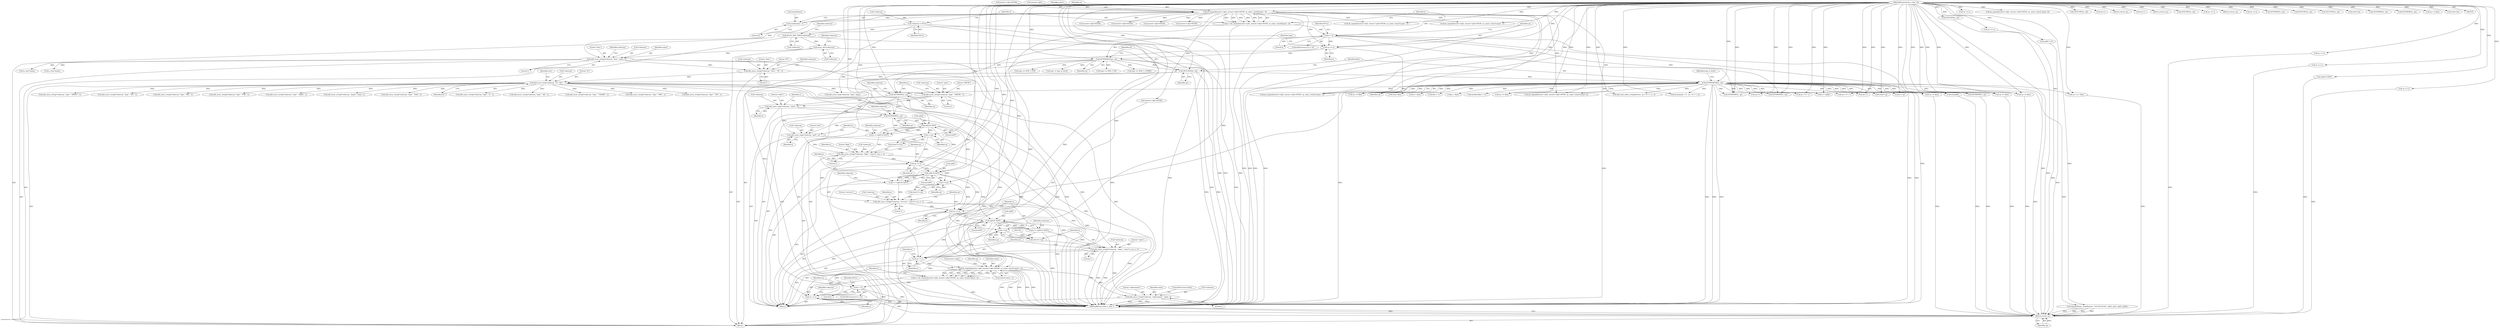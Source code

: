 digraph "0_php-src_2fefae47716d501aec41c1102f3fd4531f070b05_0@array" {
"1001153" [label="(Call,cp[0] & 0xFF)"];
"1001133" [label="(Call,cp[0] & 0xFF)"];
"1001113" [label="(Call,cp[0] & 0xFF)"];
"1001103" [label="(Call,GETSHORT(n, cp))"];
"1001098" [label="(Call,add_assoc_long(*subarray, \"order\", n))"];
"1001089" [label="(Call,add_assoc_string(*subarray, \"type\", \"NAPTR\", 1))"];
"1000210" [label="(Call,add_assoc_long(*subarray, \"ttl\", ttl))"];
"1000204" [label="(Call,add_assoc_string(*subarray, \"class\", \"IN\", 1))"];
"1000198" [label="(Call,add_assoc_string(*subarray, \"host\", name, 1))"];
"1000195" [label="(Call,array_init(*subarray))"];
"1000192" [label="(Call,ALLOC_INIT_ZVAL(*subarray))"];
"1000129" [label="(Call,*subarray = NULL)"];
"1000135" [label="(Call,dn_expand(answer->qb2, answer->qb2+65536, cp, name, sizeof(name) - 2))"];
"1000106" [label="(MethodParameterIn,u_char *cp)"];
"1000146" [label="(Call,sizeof(name) - 2)"];
"1000163" [label="(Call,GETLONG(ttl, cp))"];
"1000160" [label="(Call,GETSHORT(type, cp))"];
"1000157" [label="(Call,cp += n)"];
"1000151" [label="(Call,n < 0)"];
"1000133" [label="(Call,n = dn_expand(answer->qb2, answer->qb2+65536, cp, name, sizeof(name) - 2))"];
"1001095" [label="(Call,GETSHORT(n, cp))"];
"1000166" [label="(Call,GETSHORT(dlen, cp))"];
"1001128" [label="(Call,cp += n)"];
"1001118" [label="(Call,add_assoc_stringl(*subarray, \"flags\", (char*)++cp, n, 1))"];
"1001106" [label="(Call,add_assoc_long(*subarray, \"pref\", n))"];
"1001111" [label="(Call,n = (cp[0] & 0xFF))"];
"1001124" [label="(Call,++cp)"];
"1001148" [label="(Call,cp += n)"];
"1001138" [label="(Call,add_assoc_stringl(*subarray, \"services\", (char*)++cp, n, 1))"];
"1001131" [label="(Call,n = (cp[0] & 0xFF))"];
"1001144" [label="(Call,++cp)"];
"1001151" [label="(Call,n = (cp[0] & 0xFF))"];
"1001158" [label="(Call,add_assoc_stringl(*subarray, \"regex\", (char*)++cp, n, 1))"];
"1001168" [label="(Call,cp += n)"];
"1001173" [label="(Call,dn_expand(answer->qb2, answer->qb2+65536, cp, name, (sizeof name) - 2))"];
"1001171" [label="(Call,n = dn_expand(answer->qb2, answer->qb2+65536, cp, name, (sizeof name) - 2))"];
"1001189" [label="(Call,n < 0)"];
"1001195" [label="(Call,cp += n)"];
"1001216" [label="(Return,return cp;)"];
"1001198" [label="(Call,add_assoc_string(*subarray, \"replacement\", name, 1))"];
"1001164" [label="(Call,++cp)"];
"1001162" [label="(Call,(char*)++cp)"];
"1000157" [label="(Call,cp += n)"];
"1001094" [label="(Literal,1)"];
"1000471" [label="(Call,cp + ll + 1)"];
"1000362" [label="(Call,add_assoc_string(*subarray, \"type\", \"HINFO\", 1))"];
"1001131" [label="(Call,n = (cp[0] & 0xFF))"];
"1000227" [label="(Call,(char*) cp)"];
"1001100" [label="(Identifier,subarray)"];
"1001216" [label="(Return,return cp;)"];
"1001170" [label="(Identifier,n)"];
"1001183" [label="(Identifier,name)"];
"1001174" [label="(Call,answer->qb2)"];
"1000317" [label="(Call,type == DNS_T_PTR)"];
"1000385" [label="(Call,cp += n)"];
"1000133" [label="(Call,n = dn_expand(answer->qb2, answer->qb2+65536, cp, name, sizeof(name) - 2))"];
"1000193" [label="(Call,*subarray)"];
"1001093" [label="(Literal,\"NAPTR\")"];
"1000165" [label="(Identifier,cp)"];
"1001151" [label="(Call,n = (cp[0] & 0xFF))"];
"1000174" [label="(Call,type != type_to_fetch)"];
"1000309" [label="(Call,add_assoc_string(*subarray, \"type\", \"NS\", 1))"];
"1001150" [label="(Identifier,n)"];
"1000272" [label="(Call,cp += dlen)"];
"1000230" [label="(Call,(uint) dlen)"];
"1000555" [label="(Call,dn_expand(answer->qb2, answer->qb2+65536, cp, name, (sizeof name) -2))"];
"1001147" [label="(Literal,1)"];
"1001122" [label="(Call,(char*)++cp)"];
"1000991" [label="(Call,dn_expand(answer->qb2, answer->qb2+65536, cp, name, (sizeof name) - 2))"];
"1000209" [label="(Literal,1)"];
"1000995" [label="(Call,answer->qb2+65536)"];
"1001191" [label="(Literal,0)"];
"1001173" [label="(Call,dn_expand(answer->qb2, answer->qb2+65536, cp, name, (sizeof name) - 2))"];
"1000469" [label="(Call,add_next_index_stringl(entries, cp + ll + 1, n, 1))"];
"1001198" [label="(Call,add_assoc_string(*subarray, \"replacement\", name, 1))"];
"1001098" [label="(Call,add_assoc_long(*subarray, \"order\", n))"];
"1000602" [label="(Call,GETLONG(n, cp))"];
"1000872" [label="(Call,cp++)"];
"1000147" [label="(Call,sizeof(name))"];
"1001160" [label="(Identifier,subarray)"];
"1001121" [label="(Literal,\"flags\")"];
"1001159" [label="(Call,*subarray)"];
"1000208" [label="(Literal,\"IN\")"];
"1000277" [label="(Call,add_assoc_string(*subarray, \"type\", \"MX\", 1))"];
"1000150" [label="(ControlStructure,if (n < 0))"];
"1000459" [label="(Call,memcpy(tp + ll , cp + ll + 1, n))"];
"1000139" [label="(Call,answer->qb2+65536)"];
"1000218" [label="(Call,add_assoc_long(*subarray, \"type\", type))"];
"1001106" [label="(Call,add_assoc_long(*subarray, \"pref\", n))"];
"1000129" [label="(Call,*subarray = NULL)"];
"1000190" [label="(Return,return cp;)"];
"1000162" [label="(Identifier,cp)"];
"1000490" [label="(Call,cp += dlen)"];
"1001125" [label="(Identifier,cp)"];
"1001201" [label="(Literal,\"replacement\")"];
"1000321" [label="(Call,add_assoc_string(*subarray, \"type\", \"PTR\", 1))"];
"1000394" [label="(Call,cp++)"];
"1001142" [label="(Call,(char*)++cp)"];
"1000757" [label="(Call,(int)cp[0])"];
"1000160" [label="(Call,GETSHORT(type, cp))"];
"1001202" [label="(Identifier,name)"];
"1001172" [label="(Identifier,n)"];
"1000167" [label="(Identifier,dlen)"];
"1001166" [label="(Identifier,n)"];
"1000618" [label="(Call,GETLONG(n, cp))"];
"1001144" [label="(Call,++cp)"];
"1001169" [label="(Identifier,cp)"];
"1000731" [label="(Call,add_assoc_string(*subarray, \"type\", \"AAAA\", 1))"];
"1001190" [label="(Identifier,n)"];
"1000983" [label="(Call,cp < p + dlen)"];
"1001130" [label="(Identifier,n)"];
"1000204" [label="(Call,add_assoc_string(*subarray, \"class\", \"IN\", 1))"];
"1001212" [label="(Call,cp += dlen)"];
"1000161" [label="(Identifier,type)"];
"1001110" [label="(Identifier,n)"];
"1001030" [label="(Call,GETSHORT(n, cp))"];
"1001139" [label="(Call,*subarray)"];
"1001197" [label="(Identifier,n)"];
"1001137" [label="(Literal,0xFF)"];
"1000196" [label="(Call,*subarray)"];
"1000181" [label="(Return,return cp;)"];
"1000586" [label="(Call,GETLONG(n, cp))"];
"1001096" [label="(Identifier,n)"];
"1000212" [label="(Identifier,subarray)"];
"1001134" [label="(Call,cp[0])"];
"1001124" [label="(Call,++cp)"];
"1000195" [label="(Call,array_init(*subarray))"];
"1001167" [label="(Literal,1)"];
"1000164" [label="(Identifier,ttl)"];
"1000112" [label="(Block,)"];
"1000544" [label="(Call,cp += n)"];
"1000237" [label="(Return,return cp;)"];
"1001113" [label="(Call,cp[0] & 0xFF)"];
"1000354" [label="(Call,add_assoc_string(*subarray, \"target\", name, 1))"];
"1000577" [label="(Call,cp += n)"];
"1000156" [label="(Identifier,NULL)"];
"1001097" [label="(Identifier,cp)"];
"1000203" [label="(Literal,1)"];
"1001204" [label="(ControlStructure,break;)"];
"1001111" [label="(Call,n = (cp[0] & 0xFF))"];
"1000192" [label="(Call,ALLOC_INIT_ZVAL(*subarray))"];
"1001078" [label="(Call,cp += n)"];
"1000205" [label="(Call,*subarray)"];
"1001153" [label="(Call,cp[0] & 0xFF)"];
"1001117" [label="(Literal,0xFF)"];
"1000158" [label="(Identifier,cp)"];
"1001099" [label="(Call,*subarray)"];
"1000888" [label="(Call,GETSHORT(s, cp))"];
"1001108" [label="(Identifier,subarray)"];
"1000801" [label="(Call,cp[0] != 0)"];
"1000436" [label="(Call,ll < dlen)"];
"1000514" [label="(Call,add_assoc_string(*subarray, \"type\", \"SOA\", 1))"];
"1000202" [label="(Identifier,name)"];
"1000153" [label="(Literal,0)"];
"1000351" [label="(Call,cp += n)"];
"1000594" [label="(Call,GETLONG(n, cp))"];
"1000149" [label="(Literal,2)"];
"1000249" [label="(Call,snprintf(name, sizeof(name), \"%d.%d.%d.%d\", cp[0], cp[1], cp[2], cp[3]))"];
"1001090" [label="(Call,*subarray)"];
"1000210" [label="(Call,add_assoc_long(*subarray, \"ttl\", ttl))"];
"1001132" [label="(Identifier,n)"];
"1000772" [label="(Call,(u_char*)name)"];
"1001199" [label="(Call,*subarray)"];
"1000428" [label="(Call,dlen + 1)"];
"1000130" [label="(Call,*subarray)"];
"1001119" [label="(Call,*subarray)"];
"1001102" [label="(Identifier,n)"];
"1000610" [label="(Call,GETLONG(n, cp))"];
"1000201" [label="(Literal,\"host\")"];
"1001129" [label="(Identifier,cp)"];
"1000134" [label="(Identifier,n)"];
"1001118" [label="(Call,add_assoc_stringl(*subarray, \"flags\", (char*)++cp, n, 1))"];
"1001194" [label="(Identifier,NULL)"];
"1000146" [label="(Call,sizeof(name) - 2)"];
"1000380" [label="(Call,(char*)cp)"];
"1000151" [label="(Call,n < 0)"];
"1000214" [label="(Identifier,ttl)"];
"1001056" [label="(Call,dn_expand(answer->qb2, answer->qb2+65536, cp, name, (sizeof name) - 2))"];
"1001038" [label="(Call,GETSHORT(n, cp))"];
"1001138" [label="(Call,add_assoc_stringl(*subarray, \"services\", (char*)++cp, n, 1))"];
"1000374" [label="(Call,cp++)"];
"1000283" [label="(Call,GETSHORT(n, cp))"];
"1001182" [label="(Identifier,cp)"];
"1000526" [label="(Call,answer->qb2+65536)"];
"1000405" [label="(Call,cp += n)"];
"1000243" [label="(Call,add_assoc_string(*subarray, \"type\", \"A\", 1))"];
"1000748" [label="(Call,add_assoc_string(*subarray, \"type\", \"A6\", 1))"];
"1001217" [label="(Identifier,cp)"];
"1000297" [label="(Call,add_assoc_string(*subarray, \"type\", \"CNAME\", 1))"];
"1000305" [label="(Call,type == DNS_T_NS)"];
"1001060" [label="(Call,answer->qb2+65536)"];
"1000198" [label="(Call,add_assoc_string(*subarray, \"host\", name, 1))"];
"1001161" [label="(Literal,\"regex\")"];
"1001127" [label="(Literal,1)"];
"1001203" [label="(Literal,1)"];
"1000163" [label="(Call,GETLONG(ttl, cp))"];
"1001089" [label="(Call,add_assoc_string(*subarray, \"type\", \"NAPTR\", 1))"];
"1000159" [label="(Identifier,n)"];
"1000985" [label="(Call,p + dlen)"];
"1001154" [label="(Call,cp[0])"];
"1000152" [label="(Identifier,n)"];
"1001152" [label="(Identifier,n)"];
"1001171" [label="(Call,n = dn_expand(answer->qb2, answer->qb2+65536, cp, name, (sizeof name) - 2))"];
"1000463" [label="(Call,cp + ll + 1)"];
"1001104" [label="(Identifier,n)"];
"1001168" [label="(Call,cp += n)"];
"1000427" [label="(Call,emalloc(dlen + 1))"];
"1001126" [label="(Identifier,n)"];
"1001095" [label="(Call,GETSHORT(n, cp))"];
"1001195" [label="(Call,cp += n)"];
"1000440" [label="(Call,n = cp[ll])"];
"1001146" [label="(Identifier,n)"];
"1001200" [label="(Identifier,subarray)"];
"1001107" [label="(Call,*subarray)"];
"1001101" [label="(Literal,\"order\")"];
"1000829" [label="(Call,cp[0] & 0xFF)"];
"1000630" [label="(Call,(u_char*)name)"];
"1000206" [label="(Identifier,subarray)"];
"1000211" [label="(Call,*subarray)"];
"1001148" [label="(Call,cp += n)"];
"1000106" [label="(MethodParameterIn,u_char *cp)"];
"1001189" [label="(Call,n < 0)"];
"1001165" [label="(Identifier,cp)"];
"1000241" [label="(Block,)"];
"1000763" [label="(Call,cp++)"];
"1000166" [label="(Call,GETSHORT(dlen, cp))"];
"1001140" [label="(Identifier,subarray)"];
"1001103" [label="(Call,GETSHORT(n, cp))"];
"1000136" [label="(Call,answer->qb2)"];
"1001196" [label="(Identifier,cp)"];
"1000333" [label="(Call,answer->qb2+65536)"];
"1000213" [label="(Literal,\"ttl\")"];
"1000329" [label="(Call,dn_expand(answer->qb2, answer->qb2+65536, cp, name, (sizeof name) - 2))"];
"1000172" [label="(Identifier,type_to_fetch)"];
"1000216" [label="(Identifier,raw)"];
"1001158" [label="(Call,add_assoc_stringl(*subarray, \"regex\", (char*)++cp, n, 1))"];
"1000145" [label="(Identifier,name)"];
"1001013" [label="(Call,cp += n)"];
"1001046" [label="(Call,GETSHORT(n, cp))"];
"1000178" [label="(Call,cp += dlen)"];
"1001145" [label="(Identifier,cp)"];
"1000522" [label="(Call,dn_expand(answer->qb2, answer->qb2+65536, cp, name, (sizeof name) -2))"];
"1001105" [label="(Identifier,cp)"];
"1000132" [label="(Identifier,NULL)"];
"1000745" [label="(Call,p = cp)"];
"1000199" [label="(Call,*subarray)"];
"1001141" [label="(Literal,\"services\")"];
"1000144" [label="(Identifier,cp)"];
"1001114" [label="(Call,cp[0])"];
"1001024" [label="(Call,add_assoc_string(*subarray, \"type\", \"SRV\", 1))"];
"1001218" [label="(MethodReturn,static u_char *)"];
"1000234" [label="(Call,cp += dlen)"];
"1000187" [label="(Call,cp += dlen)"];
"1000200" [label="(Identifier,subarray)"];
"1000207" [label="(Literal,\"class\")"];
"1001162" [label="(Call,(char*)++cp)"];
"1001133" [label="(Call,cp[0] & 0xFF)"];
"1000293" [label="(Call,type == DNS_T_CNAME)"];
"1001112" [label="(Identifier,n)"];
"1001092" [label="(Literal,\"type\")"];
"1000419" [label="(Call,add_assoc_string(*subarray, \"type\", \"TXT\", 1))"];
"1000197" [label="(Identifier,subarray)"];
"1001157" [label="(Literal,0xFF)"];
"1000135" [label="(Call,dn_expand(answer->qb2, answer->qb2+65536, cp, name, sizeof(name) - 2))"];
"1001188" [label="(ControlStructure,if (n < 0))"];
"1001177" [label="(Call,answer->qb2+65536)"];
"1000168" [label="(Identifier,cp)"];
"1001128" [label="(Call,cp += n)"];
"1001120" [label="(Identifier,subarray)"];
"1001184" [label="(Call,(sizeof name) - 2)"];
"1000400" [label="(Call,(char*)cp)"];
"1001164" [label="(Call,++cp)"];
"1001109" [label="(Literal,\"pref\")"];
"1001149" [label="(Identifier,cp)"];
"1000643" [label="(Call,GETSHORT(s, cp))"];
"1001153" -> "1001151"  [label="AST: "];
"1001153" -> "1001157"  [label="CFG: "];
"1001154" -> "1001153"  [label="AST: "];
"1001157" -> "1001153"  [label="AST: "];
"1001151" -> "1001153"  [label="CFG: "];
"1001153" -> "1001218"  [label="DDG: "];
"1001153" -> "1001151"  [label="DDG: "];
"1001153" -> "1001151"  [label="DDG: "];
"1001133" -> "1001153"  [label="DDG: "];
"1001148" -> "1001153"  [label="DDG: "];
"1000106" -> "1001153"  [label="DDG: "];
"1001153" -> "1001164"  [label="DDG: "];
"1001153" -> "1001168"  [label="DDG: "];
"1001153" -> "1001173"  [label="DDG: "];
"1001153" -> "1001195"  [label="DDG: "];
"1001153" -> "1001216"  [label="DDG: "];
"1001133" -> "1001131"  [label="AST: "];
"1001133" -> "1001137"  [label="CFG: "];
"1001134" -> "1001133"  [label="AST: "];
"1001137" -> "1001133"  [label="AST: "];
"1001131" -> "1001133"  [label="CFG: "];
"1001133" -> "1001131"  [label="DDG: "];
"1001133" -> "1001131"  [label="DDG: "];
"1001113" -> "1001133"  [label="DDG: "];
"1001128" -> "1001133"  [label="DDG: "];
"1000106" -> "1001133"  [label="DDG: "];
"1001133" -> "1001144"  [label="DDG: "];
"1001133" -> "1001148"  [label="DDG: "];
"1001113" -> "1001111"  [label="AST: "];
"1001113" -> "1001117"  [label="CFG: "];
"1001114" -> "1001113"  [label="AST: "];
"1001117" -> "1001113"  [label="AST: "];
"1001111" -> "1001113"  [label="CFG: "];
"1001113" -> "1001111"  [label="DDG: "];
"1001113" -> "1001111"  [label="DDG: "];
"1001103" -> "1001113"  [label="DDG: "];
"1000106" -> "1001113"  [label="DDG: "];
"1001113" -> "1001124"  [label="DDG: "];
"1001113" -> "1001128"  [label="DDG: "];
"1001103" -> "1000241"  [label="AST: "];
"1001103" -> "1001105"  [label="CFG: "];
"1001104" -> "1001103"  [label="AST: "];
"1001105" -> "1001103"  [label="AST: "];
"1001108" -> "1001103"  [label="CFG: "];
"1001103" -> "1001218"  [label="DDG: "];
"1001098" -> "1001103"  [label="DDG: "];
"1001095" -> "1001103"  [label="DDG: "];
"1000106" -> "1001103"  [label="DDG: "];
"1001103" -> "1001106"  [label="DDG: "];
"1001103" -> "1001124"  [label="DDG: "];
"1001098" -> "1000241"  [label="AST: "];
"1001098" -> "1001102"  [label="CFG: "];
"1001099" -> "1001098"  [label="AST: "];
"1001101" -> "1001098"  [label="AST: "];
"1001102" -> "1001098"  [label="AST: "];
"1001104" -> "1001098"  [label="CFG: "];
"1001098" -> "1001218"  [label="DDG: "];
"1001089" -> "1001098"  [label="DDG: "];
"1001095" -> "1001098"  [label="DDG: "];
"1001098" -> "1001106"  [label="DDG: "];
"1001089" -> "1000241"  [label="AST: "];
"1001089" -> "1001094"  [label="CFG: "];
"1001090" -> "1001089"  [label="AST: "];
"1001092" -> "1001089"  [label="AST: "];
"1001093" -> "1001089"  [label="AST: "];
"1001094" -> "1001089"  [label="AST: "];
"1001096" -> "1001089"  [label="CFG: "];
"1001089" -> "1001218"  [label="DDG: "];
"1000210" -> "1001089"  [label="DDG: "];
"1000210" -> "1000112"  [label="AST: "];
"1000210" -> "1000214"  [label="CFG: "];
"1000211" -> "1000210"  [label="AST: "];
"1000213" -> "1000210"  [label="AST: "];
"1000214" -> "1000210"  [label="AST: "];
"1000216" -> "1000210"  [label="CFG: "];
"1000210" -> "1001218"  [label="DDG: "];
"1000210" -> "1001218"  [label="DDG: "];
"1000210" -> "1001218"  [label="DDG: "];
"1000204" -> "1000210"  [label="DDG: "];
"1000163" -> "1000210"  [label="DDG: "];
"1000210" -> "1000218"  [label="DDG: "];
"1000210" -> "1000243"  [label="DDG: "];
"1000210" -> "1000277"  [label="DDG: "];
"1000210" -> "1000297"  [label="DDG: "];
"1000210" -> "1000309"  [label="DDG: "];
"1000210" -> "1000321"  [label="DDG: "];
"1000210" -> "1000354"  [label="DDG: "];
"1000210" -> "1000362"  [label="DDG: "];
"1000210" -> "1000419"  [label="DDG: "];
"1000210" -> "1000514"  [label="DDG: "];
"1000210" -> "1000731"  [label="DDG: "];
"1000210" -> "1000748"  [label="DDG: "];
"1000210" -> "1001024"  [label="DDG: "];
"1000204" -> "1000112"  [label="AST: "];
"1000204" -> "1000209"  [label="CFG: "];
"1000205" -> "1000204"  [label="AST: "];
"1000207" -> "1000204"  [label="AST: "];
"1000208" -> "1000204"  [label="AST: "];
"1000209" -> "1000204"  [label="AST: "];
"1000212" -> "1000204"  [label="CFG: "];
"1000204" -> "1001218"  [label="DDG: "];
"1000198" -> "1000204"  [label="DDG: "];
"1000198" -> "1000112"  [label="AST: "];
"1000198" -> "1000203"  [label="CFG: "];
"1000199" -> "1000198"  [label="AST: "];
"1000201" -> "1000198"  [label="AST: "];
"1000202" -> "1000198"  [label="AST: "];
"1000203" -> "1000198"  [label="AST: "];
"1000206" -> "1000198"  [label="CFG: "];
"1000198" -> "1001218"  [label="DDG: "];
"1000198" -> "1001218"  [label="DDG: "];
"1000195" -> "1000198"  [label="DDG: "];
"1000135" -> "1000198"  [label="DDG: "];
"1000198" -> "1000630"  [label="DDG: "];
"1000198" -> "1000772"  [label="DDG: "];
"1000195" -> "1000112"  [label="AST: "];
"1000195" -> "1000196"  [label="CFG: "];
"1000196" -> "1000195"  [label="AST: "];
"1000200" -> "1000195"  [label="CFG: "];
"1000195" -> "1001218"  [label="DDG: "];
"1000192" -> "1000195"  [label="DDG: "];
"1000192" -> "1000112"  [label="AST: "];
"1000192" -> "1000193"  [label="CFG: "];
"1000193" -> "1000192"  [label="AST: "];
"1000197" -> "1000192"  [label="CFG: "];
"1000192" -> "1001218"  [label="DDG: "];
"1000129" -> "1000192"  [label="DDG: "];
"1000129" -> "1000112"  [label="AST: "];
"1000129" -> "1000132"  [label="CFG: "];
"1000130" -> "1000129"  [label="AST: "];
"1000132" -> "1000129"  [label="AST: "];
"1000134" -> "1000129"  [label="CFG: "];
"1000129" -> "1001218"  [label="DDG: "];
"1000129" -> "1001218"  [label="DDG: "];
"1000135" -> "1000133"  [label="AST: "];
"1000135" -> "1000146"  [label="CFG: "];
"1000136" -> "1000135"  [label="AST: "];
"1000139" -> "1000135"  [label="AST: "];
"1000144" -> "1000135"  [label="AST: "];
"1000145" -> "1000135"  [label="AST: "];
"1000146" -> "1000135"  [label="AST: "];
"1000133" -> "1000135"  [label="CFG: "];
"1000135" -> "1001218"  [label="DDG: "];
"1000135" -> "1001218"  [label="DDG: "];
"1000135" -> "1001218"  [label="DDG: "];
"1000135" -> "1001218"  [label="DDG: "];
"1000135" -> "1001218"  [label="DDG: "];
"1000135" -> "1000133"  [label="DDG: "];
"1000135" -> "1000133"  [label="DDG: "];
"1000135" -> "1000133"  [label="DDG: "];
"1000135" -> "1000133"  [label="DDG: "];
"1000135" -> "1000133"  [label="DDG: "];
"1000106" -> "1000135"  [label="DDG: "];
"1000146" -> "1000135"  [label="DDG: "];
"1000135" -> "1000157"  [label="DDG: "];
"1000135" -> "1000329"  [label="DDG: "];
"1000135" -> "1000333"  [label="DDG: "];
"1000135" -> "1000522"  [label="DDG: "];
"1000135" -> "1000526"  [label="DDG: "];
"1000135" -> "1000991"  [label="DDG: "];
"1000135" -> "1000995"  [label="DDG: "];
"1000135" -> "1001056"  [label="DDG: "];
"1000135" -> "1001060"  [label="DDG: "];
"1000135" -> "1001173"  [label="DDG: "];
"1000135" -> "1001177"  [label="DDG: "];
"1000106" -> "1000105"  [label="AST: "];
"1000106" -> "1001218"  [label="DDG: "];
"1000106" -> "1000157"  [label="DDG: "];
"1000106" -> "1000160"  [label="DDG: "];
"1000106" -> "1000163"  [label="DDG: "];
"1000106" -> "1000166"  [label="DDG: "];
"1000106" -> "1000178"  [label="DDG: "];
"1000106" -> "1000181"  [label="DDG: "];
"1000106" -> "1000187"  [label="DDG: "];
"1000106" -> "1000190"  [label="DDG: "];
"1000106" -> "1000227"  [label="DDG: "];
"1000106" -> "1000234"  [label="DDG: "];
"1000106" -> "1000237"  [label="DDG: "];
"1000106" -> "1000249"  [label="DDG: "];
"1000106" -> "1000272"  [label="DDG: "];
"1000106" -> "1000283"  [label="DDG: "];
"1000106" -> "1000329"  [label="DDG: "];
"1000106" -> "1000351"  [label="DDG: "];
"1000106" -> "1000374"  [label="DDG: "];
"1000106" -> "1000380"  [label="DDG: "];
"1000106" -> "1000385"  [label="DDG: "];
"1000106" -> "1000394"  [label="DDG: "];
"1000106" -> "1000400"  [label="DDG: "];
"1000106" -> "1000405"  [label="DDG: "];
"1000106" -> "1000440"  [label="DDG: "];
"1000106" -> "1000459"  [label="DDG: "];
"1000106" -> "1000463"  [label="DDG: "];
"1000106" -> "1000469"  [label="DDG: "];
"1000106" -> "1000471"  [label="DDG: "];
"1000106" -> "1000490"  [label="DDG: "];
"1000106" -> "1000522"  [label="DDG: "];
"1000106" -> "1000544"  [label="DDG: "];
"1000106" -> "1000555"  [label="DDG: "];
"1000106" -> "1000577"  [label="DDG: "];
"1000106" -> "1000586"  [label="DDG: "];
"1000106" -> "1000594"  [label="DDG: "];
"1000106" -> "1000602"  [label="DDG: "];
"1000106" -> "1000610"  [label="DDG: "];
"1000106" -> "1000618"  [label="DDG: "];
"1000106" -> "1000643"  [label="DDG: "];
"1000106" -> "1000745"  [label="DDG: "];
"1000106" -> "1000757"  [label="DDG: "];
"1000106" -> "1000763"  [label="DDG: "];
"1000106" -> "1000801"  [label="DDG: "];
"1000106" -> "1000829"  [label="DDG: "];
"1000106" -> "1000872"  [label="DDG: "];
"1000106" -> "1000888"  [label="DDG: "];
"1000106" -> "1000983"  [label="DDG: "];
"1000106" -> "1000991"  [label="DDG: "];
"1000106" -> "1001013"  [label="DDG: "];
"1000106" -> "1001030"  [label="DDG: "];
"1000106" -> "1001038"  [label="DDG: "];
"1000106" -> "1001046"  [label="DDG: "];
"1000106" -> "1001056"  [label="DDG: "];
"1000106" -> "1001078"  [label="DDG: "];
"1000106" -> "1001095"  [label="DDG: "];
"1000106" -> "1001124"  [label="DDG: "];
"1000106" -> "1001128"  [label="DDG: "];
"1000106" -> "1001144"  [label="DDG: "];
"1000106" -> "1001148"  [label="DDG: "];
"1000106" -> "1001164"  [label="DDG: "];
"1000106" -> "1001168"  [label="DDG: "];
"1000106" -> "1001173"  [label="DDG: "];
"1000106" -> "1001195"  [label="DDG: "];
"1000106" -> "1001212"  [label="DDG: "];
"1000106" -> "1001216"  [label="DDG: "];
"1000146" -> "1000149"  [label="CFG: "];
"1000147" -> "1000146"  [label="AST: "];
"1000149" -> "1000146"  [label="AST: "];
"1000163" -> "1000112"  [label="AST: "];
"1000163" -> "1000165"  [label="CFG: "];
"1000164" -> "1000163"  [label="AST: "];
"1000165" -> "1000163"  [label="AST: "];
"1000167" -> "1000163"  [label="CFG: "];
"1000163" -> "1001218"  [label="DDG: "];
"1000163" -> "1001218"  [label="DDG: "];
"1000160" -> "1000163"  [label="DDG: "];
"1000163" -> "1000166"  [label="DDG: "];
"1000160" -> "1000112"  [label="AST: "];
"1000160" -> "1000162"  [label="CFG: "];
"1000161" -> "1000160"  [label="AST: "];
"1000162" -> "1000160"  [label="AST: "];
"1000164" -> "1000160"  [label="CFG: "];
"1000160" -> "1001218"  [label="DDG: "];
"1000160" -> "1001218"  [label="DDG: "];
"1000157" -> "1000160"  [label="DDG: "];
"1000160" -> "1000174"  [label="DDG: "];
"1000160" -> "1000218"  [label="DDG: "];
"1000160" -> "1000293"  [label="DDG: "];
"1000160" -> "1000305"  [label="DDG: "];
"1000160" -> "1000317"  [label="DDG: "];
"1000157" -> "1000112"  [label="AST: "];
"1000157" -> "1000159"  [label="CFG: "];
"1000158" -> "1000157"  [label="AST: "];
"1000159" -> "1000157"  [label="AST: "];
"1000161" -> "1000157"  [label="CFG: "];
"1000157" -> "1001218"  [label="DDG: "];
"1000151" -> "1000157"  [label="DDG: "];
"1000151" -> "1000150"  [label="AST: "];
"1000151" -> "1000153"  [label="CFG: "];
"1000152" -> "1000151"  [label="AST: "];
"1000153" -> "1000151"  [label="AST: "];
"1000156" -> "1000151"  [label="CFG: "];
"1000158" -> "1000151"  [label="CFG: "];
"1000151" -> "1001218"  [label="DDG: "];
"1000151" -> "1001218"  [label="DDG: "];
"1000133" -> "1000151"  [label="DDG: "];
"1000151" -> "1000283"  [label="DDG: "];
"1000151" -> "1001030"  [label="DDG: "];
"1000151" -> "1001095"  [label="DDG: "];
"1000133" -> "1000112"  [label="AST: "];
"1000134" -> "1000133"  [label="AST: "];
"1000152" -> "1000133"  [label="CFG: "];
"1000133" -> "1001218"  [label="DDG: "];
"1001095" -> "1000241"  [label="AST: "];
"1001095" -> "1001097"  [label="CFG: "];
"1001096" -> "1001095"  [label="AST: "];
"1001097" -> "1001095"  [label="AST: "];
"1001100" -> "1001095"  [label="CFG: "];
"1000166" -> "1001095"  [label="DDG: "];
"1000166" -> "1000112"  [label="AST: "];
"1000166" -> "1000168"  [label="CFG: "];
"1000167" -> "1000166"  [label="AST: "];
"1000168" -> "1000166"  [label="AST: "];
"1000172" -> "1000166"  [label="CFG: "];
"1000166" -> "1001218"  [label="DDG: "];
"1000166" -> "1001218"  [label="DDG: "];
"1000166" -> "1001218"  [label="DDG: "];
"1000166" -> "1000178"  [label="DDG: "];
"1000166" -> "1000178"  [label="DDG: "];
"1000166" -> "1000187"  [label="DDG: "];
"1000166" -> "1000187"  [label="DDG: "];
"1000166" -> "1000227"  [label="DDG: "];
"1000166" -> "1000230"  [label="DDG: "];
"1000166" -> "1000249"  [label="DDG: "];
"1000166" -> "1000272"  [label="DDG: "];
"1000166" -> "1000272"  [label="DDG: "];
"1000166" -> "1000283"  [label="DDG: "];
"1000166" -> "1000329"  [label="DDG: "];
"1000166" -> "1000374"  [label="DDG: "];
"1000166" -> "1000427"  [label="DDG: "];
"1000166" -> "1000428"  [label="DDG: "];
"1000166" -> "1000436"  [label="DDG: "];
"1000166" -> "1000440"  [label="DDG: "];
"1000166" -> "1000459"  [label="DDG: "];
"1000166" -> "1000463"  [label="DDG: "];
"1000166" -> "1000469"  [label="DDG: "];
"1000166" -> "1000471"  [label="DDG: "];
"1000166" -> "1000490"  [label="DDG: "];
"1000166" -> "1000522"  [label="DDG: "];
"1000166" -> "1000643"  [label="DDG: "];
"1000166" -> "1000745"  [label="DDG: "];
"1000166" -> "1000757"  [label="DDG: "];
"1000166" -> "1000763"  [label="DDG: "];
"1000166" -> "1000983"  [label="DDG: "];
"1000166" -> "1000985"  [label="DDG: "];
"1000166" -> "1001030"  [label="DDG: "];
"1000166" -> "1001212"  [label="DDG: "];
"1000166" -> "1001212"  [label="DDG: "];
"1000166" -> "1001216"  [label="DDG: "];
"1001128" -> "1000241"  [label="AST: "];
"1001128" -> "1001130"  [label="CFG: "];
"1001129" -> "1001128"  [label="AST: "];
"1001130" -> "1001128"  [label="AST: "];
"1001132" -> "1001128"  [label="CFG: "];
"1001118" -> "1001128"  [label="DDG: "];
"1001124" -> "1001128"  [label="DDG: "];
"1001128" -> "1001144"  [label="DDG: "];
"1001118" -> "1000241"  [label="AST: "];
"1001118" -> "1001127"  [label="CFG: "];
"1001119" -> "1001118"  [label="AST: "];
"1001121" -> "1001118"  [label="AST: "];
"1001122" -> "1001118"  [label="AST: "];
"1001126" -> "1001118"  [label="AST: "];
"1001127" -> "1001118"  [label="AST: "];
"1001129" -> "1001118"  [label="CFG: "];
"1001118" -> "1001218"  [label="DDG: "];
"1001106" -> "1001118"  [label="DDG: "];
"1001111" -> "1001118"  [label="DDG: "];
"1001118" -> "1001138"  [label="DDG: "];
"1001106" -> "1000241"  [label="AST: "];
"1001106" -> "1001110"  [label="CFG: "];
"1001107" -> "1001106"  [label="AST: "];
"1001109" -> "1001106"  [label="AST: "];
"1001110" -> "1001106"  [label="AST: "];
"1001112" -> "1001106"  [label="CFG: "];
"1001106" -> "1001218"  [label="DDG: "];
"1001111" -> "1000241"  [label="AST: "];
"1001112" -> "1001111"  [label="AST: "];
"1001120" -> "1001111"  [label="CFG: "];
"1001124" -> "1001122"  [label="AST: "];
"1001124" -> "1001125"  [label="CFG: "];
"1001125" -> "1001124"  [label="AST: "];
"1001122" -> "1001124"  [label="CFG: "];
"1001124" -> "1001122"  [label="DDG: "];
"1001148" -> "1000241"  [label="AST: "];
"1001148" -> "1001150"  [label="CFG: "];
"1001149" -> "1001148"  [label="AST: "];
"1001150" -> "1001148"  [label="AST: "];
"1001152" -> "1001148"  [label="CFG: "];
"1001138" -> "1001148"  [label="DDG: "];
"1001144" -> "1001148"  [label="DDG: "];
"1001148" -> "1001164"  [label="DDG: "];
"1001138" -> "1000241"  [label="AST: "];
"1001138" -> "1001147"  [label="CFG: "];
"1001139" -> "1001138"  [label="AST: "];
"1001141" -> "1001138"  [label="AST: "];
"1001142" -> "1001138"  [label="AST: "];
"1001146" -> "1001138"  [label="AST: "];
"1001147" -> "1001138"  [label="AST: "];
"1001149" -> "1001138"  [label="CFG: "];
"1001138" -> "1001218"  [label="DDG: "];
"1001131" -> "1001138"  [label="DDG: "];
"1001138" -> "1001158"  [label="DDG: "];
"1001131" -> "1000241"  [label="AST: "];
"1001132" -> "1001131"  [label="AST: "];
"1001140" -> "1001131"  [label="CFG: "];
"1001144" -> "1001142"  [label="AST: "];
"1001144" -> "1001145"  [label="CFG: "];
"1001145" -> "1001144"  [label="AST: "];
"1001142" -> "1001144"  [label="CFG: "];
"1001144" -> "1001142"  [label="DDG: "];
"1001151" -> "1000241"  [label="AST: "];
"1001152" -> "1001151"  [label="AST: "];
"1001160" -> "1001151"  [label="CFG: "];
"1001151" -> "1001218"  [label="DDG: "];
"1001151" -> "1001158"  [label="DDG: "];
"1001158" -> "1000241"  [label="AST: "];
"1001158" -> "1001167"  [label="CFG: "];
"1001159" -> "1001158"  [label="AST: "];
"1001161" -> "1001158"  [label="AST: "];
"1001162" -> "1001158"  [label="AST: "];
"1001166" -> "1001158"  [label="AST: "];
"1001167" -> "1001158"  [label="AST: "];
"1001169" -> "1001158"  [label="CFG: "];
"1001158" -> "1001218"  [label="DDG: "];
"1001158" -> "1001218"  [label="DDG: "];
"1001158" -> "1001218"  [label="DDG: "];
"1001158" -> "1001168"  [label="DDG: "];
"1001158" -> "1001198"  [label="DDG: "];
"1001168" -> "1000241"  [label="AST: "];
"1001168" -> "1001170"  [label="CFG: "];
"1001169" -> "1001168"  [label="AST: "];
"1001170" -> "1001168"  [label="AST: "];
"1001172" -> "1001168"  [label="CFG: "];
"1001164" -> "1001168"  [label="DDG: "];
"1001168" -> "1001173"  [label="DDG: "];
"1001173" -> "1001171"  [label="AST: "];
"1001173" -> "1001184"  [label="CFG: "];
"1001174" -> "1001173"  [label="AST: "];
"1001177" -> "1001173"  [label="AST: "];
"1001182" -> "1001173"  [label="AST: "];
"1001183" -> "1001173"  [label="AST: "];
"1001184" -> "1001173"  [label="AST: "];
"1001171" -> "1001173"  [label="CFG: "];
"1001173" -> "1001218"  [label="DDG: "];
"1001173" -> "1001218"  [label="DDG: "];
"1001173" -> "1001218"  [label="DDG: "];
"1001173" -> "1001218"  [label="DDG: "];
"1001173" -> "1001218"  [label="DDG: "];
"1001173" -> "1001171"  [label="DDG: "];
"1001173" -> "1001171"  [label="DDG: "];
"1001173" -> "1001171"  [label="DDG: "];
"1001173" -> "1001171"  [label="DDG: "];
"1001173" -> "1001171"  [label="DDG: "];
"1001184" -> "1001173"  [label="DDG: "];
"1001173" -> "1001195"  [label="DDG: "];
"1001173" -> "1001198"  [label="DDG: "];
"1001171" -> "1000241"  [label="AST: "];
"1001172" -> "1001171"  [label="AST: "];
"1001190" -> "1001171"  [label="CFG: "];
"1001171" -> "1001218"  [label="DDG: "];
"1001171" -> "1001189"  [label="DDG: "];
"1001189" -> "1001188"  [label="AST: "];
"1001189" -> "1001191"  [label="CFG: "];
"1001190" -> "1001189"  [label="AST: "];
"1001191" -> "1001189"  [label="AST: "];
"1001194" -> "1001189"  [label="CFG: "];
"1001196" -> "1001189"  [label="CFG: "];
"1001189" -> "1001218"  [label="DDG: "];
"1001189" -> "1001218"  [label="DDG: "];
"1001189" -> "1001195"  [label="DDG: "];
"1001195" -> "1000241"  [label="AST: "];
"1001195" -> "1001197"  [label="CFG: "];
"1001196" -> "1001195"  [label="AST: "];
"1001197" -> "1001195"  [label="AST: "];
"1001200" -> "1001195"  [label="CFG: "];
"1001195" -> "1001218"  [label="DDG: "];
"1001195" -> "1001218"  [label="DDG: "];
"1001195" -> "1001216"  [label="DDG: "];
"1001216" -> "1000112"  [label="AST: "];
"1001216" -> "1001217"  [label="CFG: "];
"1001217" -> "1001216"  [label="AST: "];
"1001218" -> "1001216"  [label="CFG: "];
"1001216" -> "1001218"  [label="DDG: "];
"1001217" -> "1001216"  [label="DDG: "];
"1000983" -> "1001216"  [label="DDG: "];
"1000829" -> "1001216"  [label="DDG: "];
"1000249" -> "1001216"  [label="DDG: "];
"1000249" -> "1001216"  [label="DDG: "];
"1000249" -> "1001216"  [label="DDG: "];
"1000249" -> "1001216"  [label="DDG: "];
"1000490" -> "1001216"  [label="DDG: "];
"1000757" -> "1001216"  [label="DDG: "];
"1000272" -> "1001216"  [label="DDG: "];
"1000801" -> "1001216"  [label="DDG: "];
"1001212" -> "1001216"  [label="DDG: "];
"1000405" -> "1001216"  [label="DDG: "];
"1001013" -> "1001216"  [label="DDG: "];
"1000643" -> "1001216"  [label="DDG: "];
"1001078" -> "1001216"  [label="DDG: "];
"1000351" -> "1001216"  [label="DDG: "];
"1000618" -> "1001216"  [label="DDG: "];
"1001198" -> "1000241"  [label="AST: "];
"1001198" -> "1001203"  [label="CFG: "];
"1001199" -> "1001198"  [label="AST: "];
"1001201" -> "1001198"  [label="AST: "];
"1001202" -> "1001198"  [label="AST: "];
"1001203" -> "1001198"  [label="AST: "];
"1001204" -> "1001198"  [label="CFG: "];
"1001198" -> "1001218"  [label="DDG: "];
"1001198" -> "1001218"  [label="DDG: "];
"1001198" -> "1001218"  [label="DDG: "];
"1001164" -> "1001162"  [label="AST: "];
"1001164" -> "1001165"  [label="CFG: "];
"1001165" -> "1001164"  [label="AST: "];
"1001162" -> "1001164"  [label="CFG: "];
"1001164" -> "1001162"  [label="DDG: "];
"1001163" -> "1001162"  [label="AST: "];
"1001166" -> "1001162"  [label="CFG: "];
}
